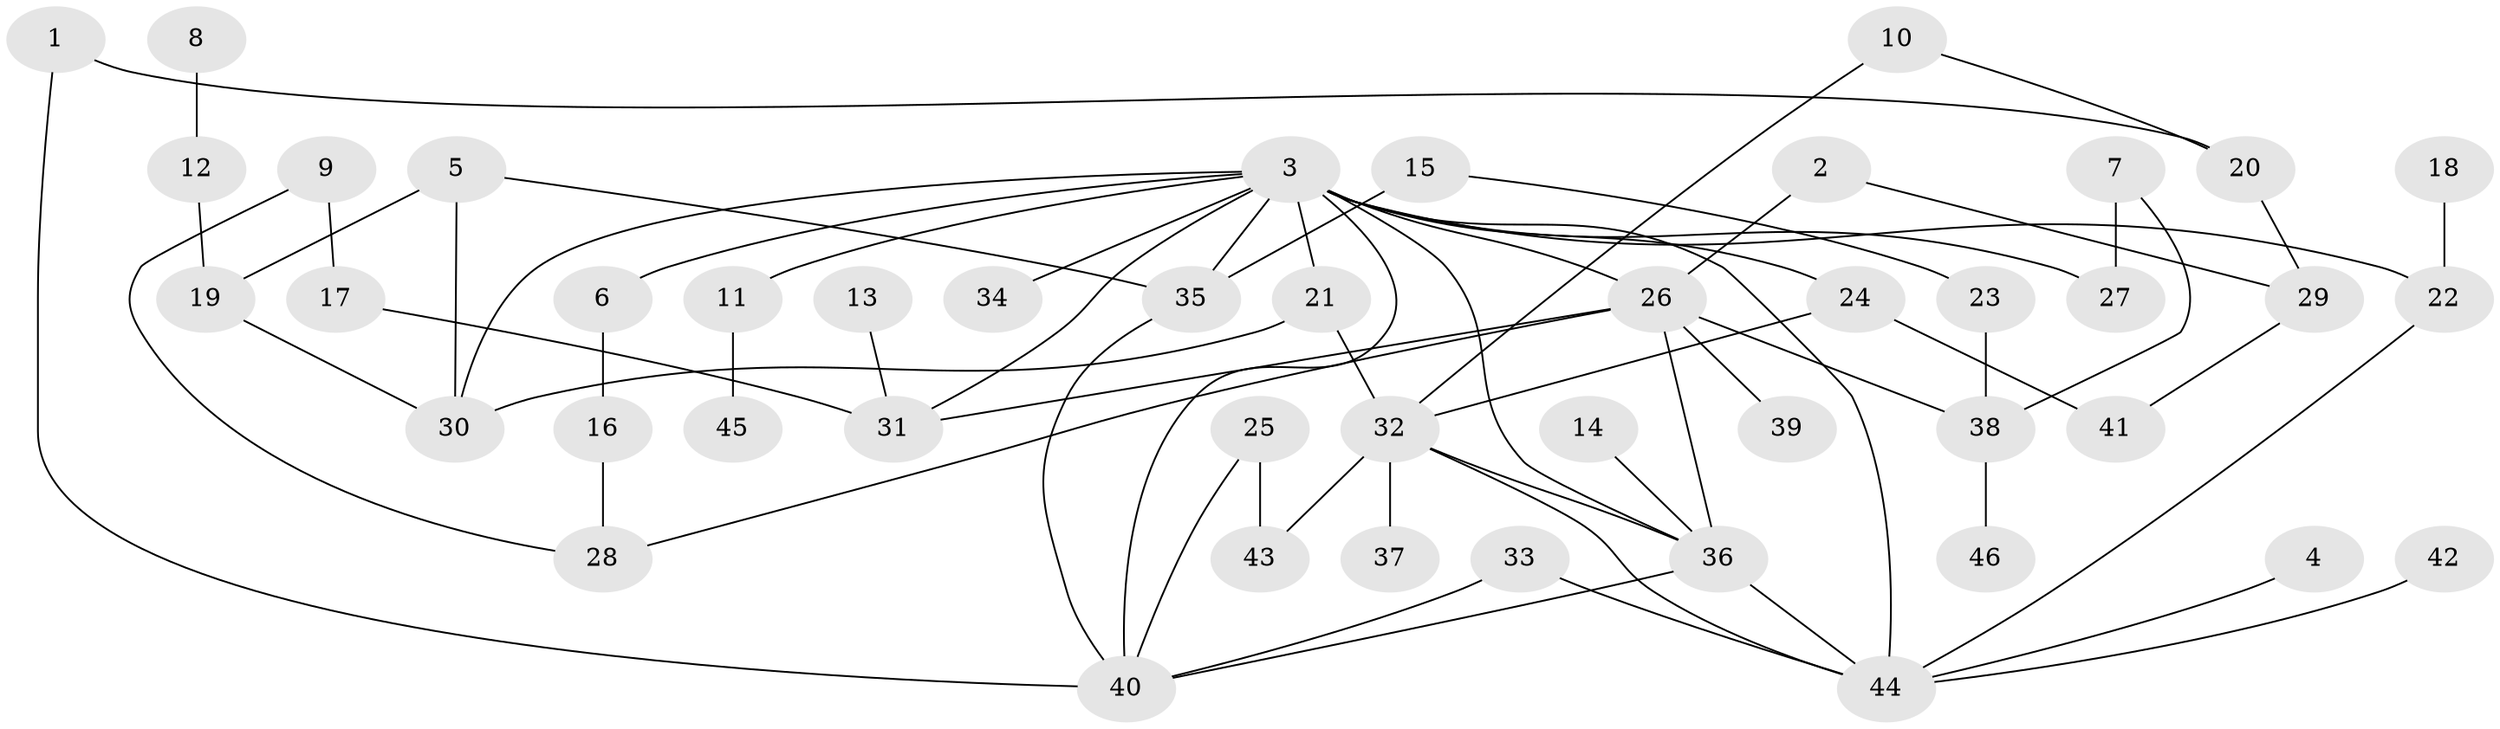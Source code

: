 // original degree distribution, {7: 0.03260869565217391, 6: 0.021739130434782608, 5: 0.05434782608695652, 3: 0.22826086956521738, 4: 0.05434782608695652, 2: 0.33695652173913043, 1: 0.2717391304347826}
// Generated by graph-tools (version 1.1) at 2025/25/03/09/25 03:25:26]
// undirected, 46 vertices, 66 edges
graph export_dot {
graph [start="1"]
  node [color=gray90,style=filled];
  1;
  2;
  3;
  4;
  5;
  6;
  7;
  8;
  9;
  10;
  11;
  12;
  13;
  14;
  15;
  16;
  17;
  18;
  19;
  20;
  21;
  22;
  23;
  24;
  25;
  26;
  27;
  28;
  29;
  30;
  31;
  32;
  33;
  34;
  35;
  36;
  37;
  38;
  39;
  40;
  41;
  42;
  43;
  44;
  45;
  46;
  1 -- 20 [weight=1.0];
  1 -- 40 [weight=1.0];
  2 -- 26 [weight=1.0];
  2 -- 29 [weight=1.0];
  3 -- 6 [weight=1.0];
  3 -- 11 [weight=1.0];
  3 -- 21 [weight=1.0];
  3 -- 22 [weight=1.0];
  3 -- 24 [weight=1.0];
  3 -- 26 [weight=1.0];
  3 -- 27 [weight=1.0];
  3 -- 30 [weight=1.0];
  3 -- 31 [weight=1.0];
  3 -- 34 [weight=1.0];
  3 -- 35 [weight=1.0];
  3 -- 36 [weight=1.0];
  3 -- 40 [weight=1.0];
  3 -- 44 [weight=2.0];
  4 -- 44 [weight=1.0];
  5 -- 19 [weight=1.0];
  5 -- 30 [weight=1.0];
  5 -- 35 [weight=1.0];
  6 -- 16 [weight=1.0];
  7 -- 27 [weight=1.0];
  7 -- 38 [weight=1.0];
  8 -- 12 [weight=1.0];
  9 -- 17 [weight=1.0];
  9 -- 28 [weight=1.0];
  10 -- 20 [weight=1.0];
  10 -- 32 [weight=1.0];
  11 -- 45 [weight=1.0];
  12 -- 19 [weight=1.0];
  13 -- 31 [weight=1.0];
  14 -- 36 [weight=1.0];
  15 -- 23 [weight=1.0];
  15 -- 35 [weight=1.0];
  16 -- 28 [weight=1.0];
  17 -- 31 [weight=1.0];
  18 -- 22 [weight=1.0];
  19 -- 30 [weight=1.0];
  20 -- 29 [weight=1.0];
  21 -- 30 [weight=1.0];
  21 -- 32 [weight=1.0];
  22 -- 44 [weight=1.0];
  23 -- 38 [weight=1.0];
  24 -- 32 [weight=1.0];
  24 -- 41 [weight=1.0];
  25 -- 40 [weight=1.0];
  25 -- 43 [weight=1.0];
  26 -- 28 [weight=1.0];
  26 -- 31 [weight=1.0];
  26 -- 36 [weight=1.0];
  26 -- 38 [weight=1.0];
  26 -- 39 [weight=1.0];
  29 -- 41 [weight=1.0];
  32 -- 36 [weight=1.0];
  32 -- 37 [weight=1.0];
  32 -- 43 [weight=1.0];
  32 -- 44 [weight=1.0];
  33 -- 40 [weight=1.0];
  33 -- 44 [weight=1.0];
  35 -- 40 [weight=1.0];
  36 -- 40 [weight=1.0];
  36 -- 44 [weight=1.0];
  38 -- 46 [weight=1.0];
  42 -- 44 [weight=1.0];
}
